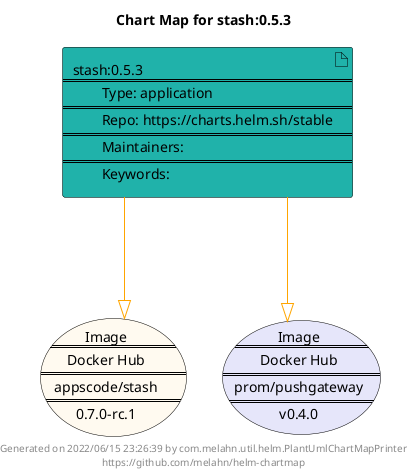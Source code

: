 @startuml
skinparam linetype ortho
skinparam backgroundColor white
skinparam usecaseBorderColor black
skinparam usecaseArrowColor LightSlateGray
skinparam artifactBorderColor black
skinparam artifactArrowColor LightSlateGray

title Chart Map for stash:0.5.3

'There is one referenced Helm Chart
artifact "stash:0.5.3\n====\n\tType: application\n====\n\tRepo: https://charts.helm.sh/stable\n====\n\tMaintainers: \n====\n\tKeywords: " as stash_0_5_3 #LightSeaGreen

'There are 2 referenced Docker Images
usecase "Image\n====\nDocker Hub\n====\nappscode/stash\n====\n0.7.0-rc.1" as appscode_stash_0_7_0_rc_1 #FloralWhite
usecase "Image\n====\nDocker Hub\n====\nprom/pushgateway\n====\nv0.4.0" as prom_pushgateway_v0_4_0 #Lavender

'Chart Dependencies
stash_0_5_3--[#orange]-|>prom_pushgateway_v0_4_0
stash_0_5_3--[#orange]-|>appscode_stash_0_7_0_rc_1

center footer Generated on 2022/06/15 23:26:39 by com.melahn.util.helm.PlantUmlChartMapPrinter\nhttps://github.com/melahn/helm-chartmap
@enduml
